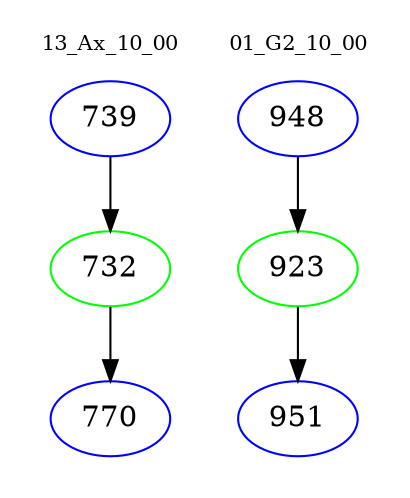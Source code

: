 digraph{
subgraph cluster_0 {
color = white
label = "13_Ax_10_00";
fontsize=10;
T0_739 [label="739", color="blue"]
T0_739 -> T0_732 [color="black"]
T0_732 [label="732", color="green"]
T0_732 -> T0_770 [color="black"]
T0_770 [label="770", color="blue"]
}
subgraph cluster_1 {
color = white
label = "01_G2_10_00";
fontsize=10;
T1_948 [label="948", color="blue"]
T1_948 -> T1_923 [color="black"]
T1_923 [label="923", color="green"]
T1_923 -> T1_951 [color="black"]
T1_951 [label="951", color="blue"]
}
}
